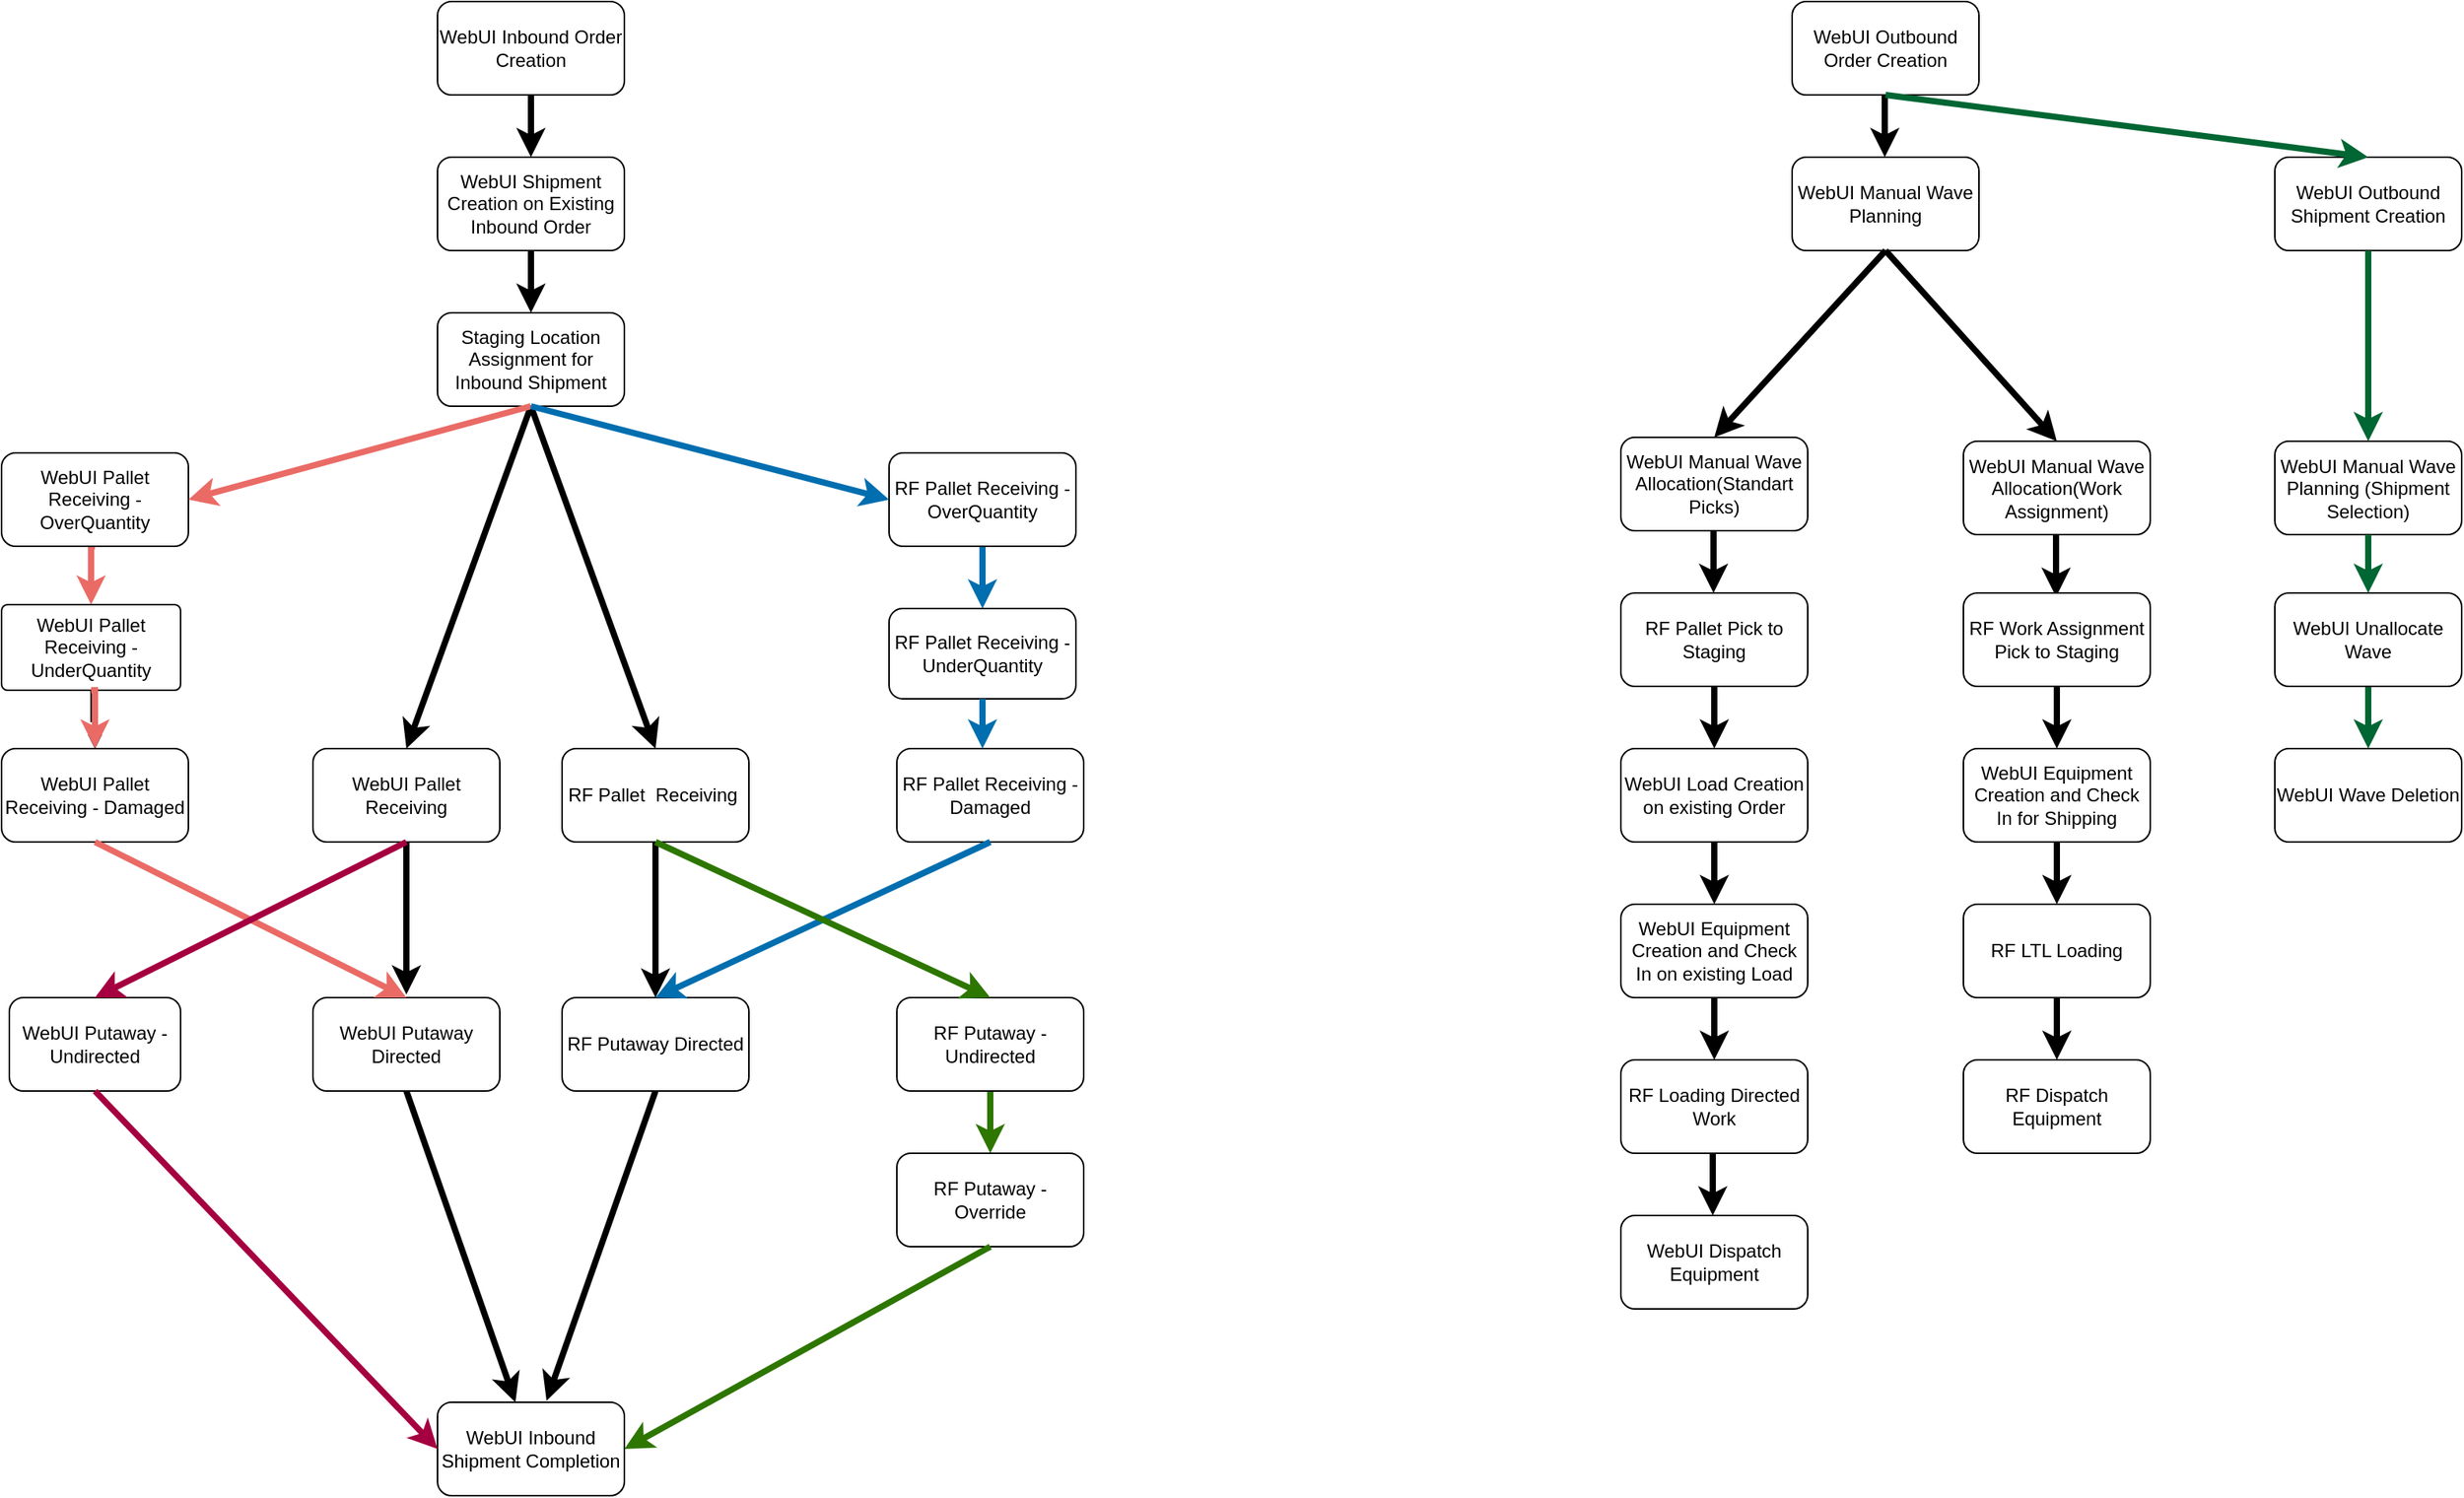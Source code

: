 <mxfile version="12.4.2" type="github" pages="1">
  <diagram id="IdHqrWxbUIfQEn7d7Ye1" name="Page-1">
    <mxGraphModel dx="2258" dy="1848" grid="1" gridSize="10" guides="1" tooltips="1" connect="1" arrows="1" fold="1" page="1" pageScale="1" pageWidth="850" pageHeight="1100" math="0" shadow="0">
      <root>
        <mxCell id="0"/>
        <mxCell id="1" parent="0"/>
        <mxCell id="5MoI0cr_Pmq36j2Hyj8P-24" style="edgeStyle=orthogonalEdgeStyle;rounded=0;orthogonalLoop=1;jettySize=auto;html=1;exitX=0.5;exitY=1;exitDx=0;exitDy=0;entryX=0.5;entryY=0;entryDx=0;entryDy=0;strokeWidth=4;" parent="1" source="5MoI0cr_Pmq36j2Hyj8P-7" target="5MoI0cr_Pmq36j2Hyj8P-15" edge="1">
          <mxGeometry relative="1" as="geometry"/>
        </mxCell>
        <UserObject label="WebUI Shipment Creation on Existing Inbound Order" link="https://jira.int.kn/browse/TCL-3" id="5MoI0cr_Pmq36j2Hyj8P-7">
          <mxCell style="rounded=1;whiteSpace=wrap;html=1;" parent="1" vertex="1">
            <mxGeometry x="200" y="-20" width="120" height="60" as="geometry"/>
          </mxCell>
        </UserObject>
        <UserObject label="WebUI Inbound Order Creation" TCL-2="https://jira.int.kn/browse/TCL-2" link="https://jira.int.kn/browse/TCL-2" id="5MoI0cr_Pmq36j2Hyj8P-8">
          <mxCell style="rounded=1;whiteSpace=wrap;html=1;" parent="1" vertex="1">
            <mxGeometry x="200" y="-120" width="120" height="60" as="geometry"/>
          </mxCell>
        </UserObject>
        <UserObject label="WebUI Putaway Directed" link="https://jira.int.kn/browse/TCL-6" id="5MoI0cr_Pmq36j2Hyj8P-9">
          <mxCell style="rounded=1;whiteSpace=wrap;html=1;" parent="1" vertex="1">
            <mxGeometry x="120" y="520" width="120" height="60" as="geometry"/>
          </mxCell>
        </UserObject>
        <UserObject label="" id="b5oXsS9dEN0uz_ecKiTf-13">
          <mxCell style="edgeStyle=orthogonalEdgeStyle;rounded=0;orthogonalLoop=1;jettySize=auto;html=1;strokeColor=#EA6B66;strokeWidth=4;exitX=0.5;exitY=1;exitDx=0;exitDy=0;entryX=0.5;entryY=0;entryDx=0;entryDy=0;" parent="1" source="5MoI0cr_Pmq36j2Hyj8P-10" target="5MoI0cr_Pmq36j2Hyj8P-14" edge="1">
            <mxGeometry relative="1" as="geometry">
              <mxPoint x="-20" y="248" as="sourcePoint"/>
            </mxGeometry>
          </mxCell>
        </UserObject>
        <UserObject label="WebUI Pallet Receiving - OverQuantity" link="https://jira.int.kn/browse/TCL-23" id="5MoI0cr_Pmq36j2Hyj8P-10">
          <mxCell style="rounded=1;whiteSpace=wrap;html=1;" parent="1" vertex="1">
            <mxGeometry x="-80" y="170" width="120" height="60" as="geometry"/>
          </mxCell>
        </UserObject>
        <mxCell id="Iz1dChFP7ovaoLHMWtyD-4" value="" style="edgeStyle=orthogonalEdgeStyle;rounded=0;orthogonalLoop=1;jettySize=auto;html=1;" parent="1" source="5MoI0cr_Pmq36j2Hyj8P-14" target="b5oXsS9dEN0uz_ecKiTf-2" edge="1">
          <mxGeometry relative="1" as="geometry"/>
        </mxCell>
        <mxCell id="Iz1dChFP7ovaoLHMWtyD-6" value="" style="edgeStyle=orthogonalEdgeStyle;rounded=0;orthogonalLoop=1;jettySize=auto;html=1;" parent="1" source="5MoI0cr_Pmq36j2Hyj8P-14" target="b5oXsS9dEN0uz_ecKiTf-2" edge="1">
          <mxGeometry relative="1" as="geometry"/>
        </mxCell>
        <UserObject label="WebUI Pallet Receiving - UnderQuantity" link="https://jira.int.kn/browse/TCL-24" id="5MoI0cr_Pmq36j2Hyj8P-14">
          <mxCell style="rounded=1;whiteSpace=wrap;html=1;arcSize=7;" parent="1" vertex="1">
            <mxGeometry x="-80" y="267.5" width="115" height="55" as="geometry"/>
          </mxCell>
        </UserObject>
        <UserObject label="WebUI Putaway - Undirected" link="https://jira.int.kn/browse/TCL-22" id="-GqcWbF1u7SNhX_tUYZw-3">
          <mxCell style="rounded=1;whiteSpace=wrap;html=1;" parent="1" vertex="1">
            <mxGeometry x="-75" y="520" width="110" height="60" as="geometry"/>
          </mxCell>
        </UserObject>
        <UserObject label="Staging Location Assignment for Inbound Shipment" link="https://jira.int.kn/browse/TCL-20" id="5MoI0cr_Pmq36j2Hyj8P-15">
          <mxCell style="rounded=1;whiteSpace=wrap;html=1;" parent="1" vertex="1">
            <mxGeometry x="200" y="80" width="120" height="60" as="geometry"/>
          </mxCell>
        </UserObject>
        <UserObject label="WebUI Pallet Receiving" link="https://jira.int.kn/browse/TCL-7" id="5MoI0cr_Pmq36j2Hyj8P-16">
          <mxCell style="rounded=1;whiteSpace=wrap;html=1;" parent="1" vertex="1">
            <mxGeometry x="120" y="360" width="120" height="60" as="geometry"/>
          </mxCell>
        </UserObject>
        <UserObject label="WebUI Inbound Shipment Completion" link="https://jira.int.kn/browse/TCL-14" id="5MoI0cr_Pmq36j2Hyj8P-21">
          <mxCell style="rounded=1;whiteSpace=wrap;html=1;" parent="1" vertex="1">
            <mxGeometry x="200" y="780" width="120" height="60" as="geometry"/>
          </mxCell>
        </UserObject>
        <UserObject label="RF Pallet&amp;nbsp; Receiving&amp;nbsp;" link="https://jira.int.kn/browse/TCL-10" id="b5oXsS9dEN0uz_ecKiTf-1">
          <mxCell style="rounded=1;whiteSpace=wrap;html=1;" parent="1" vertex="1">
            <mxGeometry x="280" y="360" width="120" height="60" as="geometry"/>
          </mxCell>
        </UserObject>
        <UserObject label="" id="b5oXsS9dEN0uz_ecKiTf-14">
          <mxCell style="edgeStyle=orthogonalEdgeStyle;rounded=0;orthogonalLoop=1;jettySize=auto;html=1;strokeColor=#EA6B66;strokeWidth=4;entryX=0.5;entryY=0;entryDx=0;entryDy=0;exitX=0.5;exitY=1;exitDx=0;exitDy=0;" parent="1" source="5MoI0cr_Pmq36j2Hyj8P-14" target="b5oXsS9dEN0uz_ecKiTf-2" edge="1">
            <mxGeometry relative="1" as="geometry">
              <mxPoint x="-20" y="345" as="sourcePoint"/>
              <mxPoint x="-20" y="350" as="targetPoint"/>
              <Array as="points">
                <mxPoint x="-20" y="323"/>
              </Array>
            </mxGeometry>
          </mxCell>
        </UserObject>
        <UserObject label="WebUI Pallet Receiving - Damaged" link="https://jira.int.kn/browse/TCL-33" id="b5oXsS9dEN0uz_ecKiTf-2">
          <mxCell style="rounded=1;whiteSpace=wrap;html=1;" parent="1" vertex="1">
            <mxGeometry x="-80" y="360" width="120" height="60" as="geometry"/>
          </mxCell>
        </UserObject>
        <UserObject label="" link="https://jira.int.kn/browse/TCL-4" id="b5oXsS9dEN0uz_ecKiTf-3">
          <mxCell style="endArrow=classic;html=1;exitX=0.5;exitY=1;exitDx=0;exitDy=0;entryX=0.5;entryY=0;entryDx=0;entryDy=0;strokeWidth=4;" parent="1" source="5MoI0cr_Pmq36j2Hyj8P-15" target="5MoI0cr_Pmq36j2Hyj8P-16" edge="1">
            <mxGeometry width="50" height="50" relative="1" as="geometry">
              <mxPoint x="-160" y="590" as="sourcePoint"/>
              <mxPoint x="-110" y="540" as="targetPoint"/>
            </mxGeometry>
          </mxCell>
        </UserObject>
        <UserObject label="" link="https://jira.int.kn/browse/TCL-21" id="b5oXsS9dEN0uz_ecKiTf-4">
          <mxCell style="endArrow=classic;html=1;entryX=0.5;entryY=0;entryDx=0;entryDy=0;strokeWidth=4;exitX=0.5;exitY=1;exitDx=0;exitDy=0;" parent="1" source="5MoI0cr_Pmq36j2Hyj8P-15" target="b5oXsS9dEN0uz_ecKiTf-1" edge="1">
            <mxGeometry width="50" height="50" relative="1" as="geometry">
              <mxPoint x="290" y="140" as="sourcePoint"/>
              <mxPoint x="-110" y="540" as="targetPoint"/>
            </mxGeometry>
          </mxCell>
        </UserObject>
        <UserObject label="" link="https://jira.int.kn/browse/TCL-30" id="b5oXsS9dEN0uz_ecKiTf-10">
          <mxCell style="endArrow=classic;html=1;fillColor=#fa6800;strokeColor=#EA6B66;rounded=0;strokeWidth=4;exitX=0.5;exitY=1;exitDx=0;exitDy=0;entryX=1;entryY=0.5;entryDx=0;entryDy=0;" parent="1" source="5MoI0cr_Pmq36j2Hyj8P-15" target="5MoI0cr_Pmq36j2Hyj8P-10" edge="1">
            <mxGeometry width="50" height="50" relative="1" as="geometry">
              <mxPoint x="80" y="270" as="sourcePoint"/>
              <mxPoint x="50" y="350" as="targetPoint"/>
            </mxGeometry>
          </mxCell>
        </UserObject>
        <UserObject label="" link="https://jira.int.kn/browse/TCL-12" id="b5oXsS9dEN0uz_ecKiTf-15">
          <mxCell style="edgeStyle=orthogonalEdgeStyle;rounded=0;orthogonalLoop=1;jettySize=auto;html=1;strokeColor=#006EAF;strokeWidth=4;fillColor=#1ba1e2;" parent="1" source="b5oXsS9dEN0uz_ecKiTf-16" edge="1">
            <mxGeometry relative="1" as="geometry">
              <mxPoint x="550" y="270" as="targetPoint"/>
            </mxGeometry>
          </mxCell>
        </UserObject>
        <UserObject label="RF Pallet Receiving - OverQuantity" link="https://jira.int.kn/browse/TCL-15" id="b5oXsS9dEN0uz_ecKiTf-16">
          <mxCell style="rounded=1;whiteSpace=wrap;html=1;" parent="1" vertex="1">
            <mxGeometry x="490" y="170" width="120" height="60" as="geometry"/>
          </mxCell>
        </UserObject>
        <UserObject label="RF Pallet Receiving - UnderQuantity" link="https://jira.int.kn/browse/TCL-37" id="b5oXsS9dEN0uz_ecKiTf-17">
          <mxCell style="rounded=1;whiteSpace=wrap;html=1;" parent="1" vertex="1">
            <mxGeometry x="490" y="270" width="120" height="58" as="geometry"/>
          </mxCell>
        </UserObject>
        <UserObject label="RF Pallet Receiving - Damaged" link="https://jira.int.kn/browse/TCL-12" id="b5oXsS9dEN0uz_ecKiTf-19">
          <mxCell style="rounded=1;whiteSpace=wrap;html=1;" parent="1" vertex="1">
            <mxGeometry x="495" y="360" width="120" height="60" as="geometry"/>
          </mxCell>
        </UserObject>
        <UserObject label="RF Putaway Directed" link="https://jira.int.kn/browse/TCL-11" id="b5oXsS9dEN0uz_ecKiTf-25">
          <mxCell style="rounded=1;whiteSpace=wrap;html=1;" parent="1" vertex="1">
            <mxGeometry x="280" y="520" width="120" height="60" as="geometry"/>
          </mxCell>
        </UserObject>
        <UserObject label="" id="EswywsCH6MP6w3gY_hoO-1">
          <mxCell style="edgeStyle=orthogonalEdgeStyle;rounded=0;orthogonalLoop=1;jettySize=auto;html=1;strokeWidth=4;strokeColor=#2D7600;fillColor=#60a917;" parent="1" source="b5oXsS9dEN0uz_ecKiTf-36" target="b5oXsS9dEN0uz_ecKiTf-37" edge="1">
            <mxGeometry relative="1" as="geometry"/>
          </mxCell>
        </UserObject>
        <mxCell id="b5oXsS9dEN0uz_ecKiTf-36" value="RF Putaway - Undirected" style="rounded=1;whiteSpace=wrap;html=1;" parent="1" vertex="1">
          <mxGeometry x="495" y="520" width="120" height="60" as="geometry"/>
        </mxCell>
        <UserObject label="RF Putaway - Override" link="https://jira.int.kn/browse/TCL-13" id="b5oXsS9dEN0uz_ecKiTf-37">
          <mxCell style="rounded=1;whiteSpace=wrap;html=1;" parent="1" vertex="1">
            <mxGeometry x="495" y="620" width="120" height="60" as="geometry"/>
          </mxCell>
        </UserObject>
        <UserObject label="" id="b5oXsS9dEN0uz_ecKiTf-42">
          <mxCell style="endArrow=classic;html=1;strokeColor=#2D7600;strokeWidth=4;exitX=0.5;exitY=1;exitDx=0;exitDy=0;entryX=1;entryY=0.5;entryDx=0;entryDy=0;fillColor=#60a917;" parent="1" source="b5oXsS9dEN0uz_ecKiTf-37" target="5MoI0cr_Pmq36j2Hyj8P-21" edge="1">
            <mxGeometry width="50" height="50" relative="1" as="geometry">
              <mxPoint x="-50" y="890" as="sourcePoint"/>
              <mxPoint x="340" y="970" as="targetPoint"/>
            </mxGeometry>
          </mxCell>
        </UserObject>
        <UserObject label="" id="b5oXsS9dEN0uz_ecKiTf-47">
          <mxCell style="endArrow=classic;html=1;strokeColor=#A50040;strokeWidth=4;entryX=0;entryY=0.5;entryDx=0;entryDy=0;fillColor=#d80073;exitX=0.5;exitY=1;exitDx=0;exitDy=0;" parent="1" source="-GqcWbF1u7SNhX_tUYZw-3" target="5MoI0cr_Pmq36j2Hyj8P-21" edge="1">
            <mxGeometry width="50" height="50" relative="1" as="geometry">
              <mxPoint x="-10" y="570" as="sourcePoint"/>
              <mxPoint x="-30" y="840" as="targetPoint"/>
            </mxGeometry>
          </mxCell>
        </UserObject>
        <UserObject label="" link="https://jira.int.kn/browse/TCL-34" id="b5oXsS9dEN0uz_ecKiTf-51">
          <mxCell style="endArrow=classic;html=1;strokeColor=#006EAF;strokeWidth=4;exitX=0.5;exitY=1;exitDx=0;exitDy=0;entryX=0;entryY=0.5;entryDx=0;entryDy=0;fillColor=#1ba1e2;" parent="1" source="5MoI0cr_Pmq36j2Hyj8P-15" target="b5oXsS9dEN0uz_ecKiTf-16" edge="1">
            <mxGeometry width="50" height="50" relative="1" as="geometry">
              <mxPoint x="430" y="312.381" as="sourcePoint"/>
              <mxPoint x="480" y="210" as="targetPoint"/>
              <Array as="points"/>
            </mxGeometry>
          </mxCell>
        </UserObject>
        <UserObject label="" id="JYQMNiyWjS848OFwvH5i-19">
          <mxCell style="endArrow=classic;html=1;exitX=0.5;exitY=1;exitDx=0;exitDy=0;strokeWidth=4;entryX=0.417;entryY=0;entryDx=0;entryDy=0;entryPerimeter=0;" parent="1" source="5MoI0cr_Pmq36j2Hyj8P-9" target="5MoI0cr_Pmq36j2Hyj8P-21" edge="1">
            <mxGeometry width="50" height="50" relative="1" as="geometry">
              <mxPoint x="180" y="837.5" as="sourcePoint"/>
              <mxPoint x="260" y="780" as="targetPoint"/>
            </mxGeometry>
          </mxCell>
        </UserObject>
        <UserObject label="" id="JYQMNiyWjS848OFwvH5i-20">
          <mxCell style="endArrow=classic;html=1;exitX=0.5;exitY=1;exitDx=0;exitDy=0;strokeWidth=4;" parent="1" source="b5oXsS9dEN0uz_ecKiTf-25" edge="1">
            <mxGeometry width="50" height="50" relative="1" as="geometry">
              <mxPoint x="340" y="837.5" as="sourcePoint"/>
              <mxPoint x="270" y="779" as="targetPoint"/>
              <Array as="points"/>
            </mxGeometry>
          </mxCell>
        </UserObject>
        <UserObject label="" id="7n2FkQC8mooo1PTAr7fR-5">
          <mxCell style="endArrow=classic;html=1;strokeWidth=4;exitX=0.5;exitY=1;exitDx=0;exitDy=0;" parent="1" source="5MoI0cr_Pmq36j2Hyj8P-16" edge="1">
            <mxGeometry width="50" height="50" relative="1" as="geometry">
              <mxPoint x="-20" y="430" as="sourcePoint"/>
              <mxPoint x="180" y="518" as="targetPoint"/>
              <Array as="points"/>
            </mxGeometry>
          </mxCell>
        </UserObject>
        <UserObject label="" id="7n2FkQC8mooo1PTAr7fR-8">
          <mxCell style="endArrow=classic;html=1;strokeWidth=4;" parent="1" edge="1">
            <mxGeometry width="50" height="50" relative="1" as="geometry">
              <mxPoint x="340" y="420" as="sourcePoint"/>
              <mxPoint x="340" y="520" as="targetPoint"/>
            </mxGeometry>
          </mxCell>
        </UserObject>
        <UserObject label="" id="-GqcWbF1u7SNhX_tUYZw-5">
          <mxCell style="endArrow=classic;html=1;strokeColor=#EA6B66;strokeWidth=4;entryX=0.5;entryY=0;entryDx=0;entryDy=0;exitX=0.5;exitY=1;exitDx=0;exitDy=0;" parent="1" source="b5oXsS9dEN0uz_ecKiTf-2" target="5MoI0cr_Pmq36j2Hyj8P-9" edge="1">
            <mxGeometry width="50" height="50" relative="1" as="geometry">
              <mxPoint x="-20" y="430" as="sourcePoint"/>
              <mxPoint x="-30" y="860" as="targetPoint"/>
            </mxGeometry>
          </mxCell>
        </UserObject>
        <UserObject label="" id="-GqcWbF1u7SNhX_tUYZw-12">
          <mxCell style="endArrow=classic;html=1;strokeColor=#006EAF;strokeWidth=4;entryX=0.5;entryY=0;entryDx=0;entryDy=0;exitX=0.5;exitY=1;exitDx=0;exitDy=0;" parent="1" source="b5oXsS9dEN0uz_ecKiTf-19" target="b5oXsS9dEN0uz_ecKiTf-25" edge="1">
            <mxGeometry width="50" height="50" relative="1" as="geometry">
              <mxPoint x="550" y="490" as="sourcePoint"/>
              <mxPoint x="470" y="490" as="targetPoint"/>
            </mxGeometry>
          </mxCell>
        </UserObject>
        <UserObject label="" id="-GqcWbF1u7SNhX_tUYZw-16">
          <mxCell style="endArrow=classic;html=1;strokeColor=#A50040;strokeWidth=4;exitX=0.5;exitY=1;exitDx=0;exitDy=0;entryX=0.5;entryY=0;entryDx=0;entryDy=0;" parent="1" source="5MoI0cr_Pmq36j2Hyj8P-16" target="-GqcWbF1u7SNhX_tUYZw-3" edge="1">
            <mxGeometry width="50" height="50" relative="1" as="geometry">
              <mxPoint x="-80" y="910" as="sourcePoint"/>
              <mxPoint x="-30" y="860" as="targetPoint"/>
            </mxGeometry>
          </mxCell>
        </UserObject>
        <mxCell id="-GqcWbF1u7SNhX_tUYZw-18" value="" style="endArrow=classic;html=1;strokeColor=#2D7600;strokeWidth=4;exitX=0.5;exitY=1;exitDx=0;exitDy=0;entryX=0.5;entryY=0;entryDx=0;entryDy=0;" parent="1" source="b5oXsS9dEN0uz_ecKiTf-1" target="b5oXsS9dEN0uz_ecKiTf-36" edge="1">
          <mxGeometry width="50" height="50" relative="1" as="geometry">
            <mxPoint x="-80" y="910" as="sourcePoint"/>
            <mxPoint x="-30" y="860" as="targetPoint"/>
          </mxGeometry>
        </mxCell>
        <UserObject label="" id="Iz1dChFP7ovaoLHMWtyD-3">
          <mxCell style="edgeStyle=orthogonalEdgeStyle;rounded=0;orthogonalLoop=1;jettySize=auto;html=1;strokeColor=#006EAF;strokeWidth=4;fillColor=#1ba1e2;exitX=0.5;exitY=1;exitDx=0;exitDy=0;" parent="1" source="b5oXsS9dEN0uz_ecKiTf-17" edge="1">
            <mxGeometry relative="1" as="geometry">
              <mxPoint x="550" y="340" as="sourcePoint"/>
              <mxPoint x="550" y="360" as="targetPoint"/>
            </mxGeometry>
          </mxCell>
        </UserObject>
        <mxCell id="Iz1dChFP7ovaoLHMWtyD-11" style="edgeStyle=orthogonalEdgeStyle;rounded=0;orthogonalLoop=1;jettySize=auto;html=1;exitX=0.5;exitY=1;exitDx=0;exitDy=0;entryX=0.5;entryY=0;entryDx=0;entryDy=0;strokeWidth=4;" parent="1" source="5MoI0cr_Pmq36j2Hyj8P-8" target="5MoI0cr_Pmq36j2Hyj8P-7" edge="1">
          <mxGeometry relative="1" as="geometry">
            <mxPoint x="280" y="-50" as="sourcePoint"/>
            <mxPoint x="280" y="-10" as="targetPoint"/>
          </mxGeometry>
        </mxCell>
        <UserObject label="WebUI Outbound Order Creation" link="https://jira.int.kn/browse/TCL-16" id="925g83_7qzpylMa0TW13-2">
          <mxCell style="rounded=1;whiteSpace=wrap;html=1;" parent="1" vertex="1">
            <mxGeometry x="1070" y="-120" width="120" height="60" as="geometry"/>
          </mxCell>
        </UserObject>
        <mxCell id="925g83_7qzpylMa0TW13-3" style="edgeStyle=orthogonalEdgeStyle;rounded=0;orthogonalLoop=1;jettySize=auto;html=1;exitX=0.5;exitY=1;exitDx=0;exitDy=0;entryX=0.5;entryY=0;entryDx=0;entryDy=0;strokeWidth=4;" parent="1" edge="1">
          <mxGeometry relative="1" as="geometry">
            <mxPoint x="1129.5" y="-60" as="sourcePoint"/>
            <mxPoint x="1129.5" y="-20" as="targetPoint"/>
            <Array as="points">
              <mxPoint x="1129.5" y="-40"/>
              <mxPoint x="1129.5" y="-40"/>
            </Array>
          </mxGeometry>
        </mxCell>
        <UserObject label="WebUI Outbound Shipment Creation" link="https://jira.int.kn/browse/TCL-26" id="925g83_7qzpylMa0TW13-4">
          <mxCell style="rounded=1;whiteSpace=wrap;html=1;" parent="1" vertex="1">
            <mxGeometry x="1380" y="-20" width="120" height="60" as="geometry"/>
          </mxCell>
        </UserObject>
        <UserObject label="WebUI Manual Wave Planning" link="https://jira.int.kn/browse/TCL-27" id="925g83_7qzpylMa0TW13-6">
          <mxCell style="rounded=1;whiteSpace=wrap;html=1;" parent="1" vertex="1">
            <mxGeometry x="1070" y="-20" width="120" height="60" as="geometry"/>
          </mxCell>
        </UserObject>
        <UserObject label="WebUI Manual Wave Allocation(Standart Picks)" link="https://jira.int.kn/browse/TCL-32" id="925g83_7qzpylMa0TW13-7">
          <mxCell style="rounded=1;whiteSpace=wrap;html=1;" parent="1" vertex="1">
            <mxGeometry x="960" y="160" width="120" height="60" as="geometry"/>
          </mxCell>
        </UserObject>
        <UserObject label="&lt;span style=&quot;white-space: normal&quot;&gt;WebUI Manual Wave Allocation(Work Assignment)&lt;/span&gt;" link="https://jira.int.kn/browse/TCL-35" id="925g83_7qzpylMa0TW13-8">
          <mxCell style="rounded=1;whiteSpace=wrap;html=1;" parent="1" vertex="1">
            <mxGeometry x="1180" y="162.5" width="120" height="60" as="geometry"/>
          </mxCell>
        </UserObject>
        <mxCell id="925g83_7qzpylMa0TW13-9" value="" style="endArrow=classic;html=1;exitX=0.5;exitY=1;exitDx=0;exitDy=0;entryX=0.5;entryY=0;entryDx=0;entryDy=0;strokeWidth=4;rounded=0;" parent="1" source="925g83_7qzpylMa0TW13-6" target="925g83_7qzpylMa0TW13-7" edge="1">
          <mxGeometry width="50" height="50" relative="1" as="geometry">
            <mxPoint x="920" y="332.5" as="sourcePoint"/>
            <mxPoint x="970" y="282.5" as="targetPoint"/>
          </mxGeometry>
        </mxCell>
        <mxCell id="925g83_7qzpylMa0TW13-10" value="" style="endArrow=classic;html=1;exitX=0.5;exitY=1;exitDx=0;exitDy=0;entryX=0.5;entryY=0;entryDx=0;entryDy=0;strokeWidth=4;rounded=0;" parent="1" source="925g83_7qzpylMa0TW13-6" target="925g83_7qzpylMa0TW13-8" edge="1">
          <mxGeometry width="50" height="50" relative="1" as="geometry">
            <mxPoint x="890" y="110" as="sourcePoint"/>
            <mxPoint x="940" y="60" as="targetPoint"/>
          </mxGeometry>
        </mxCell>
        <mxCell id="925g83_7qzpylMa0TW13-12" style="edgeStyle=orthogonalEdgeStyle;rounded=0;orthogonalLoop=1;jettySize=auto;html=1;exitX=0.5;exitY=1;exitDx=0;exitDy=0;entryX=0.5;entryY=0;entryDx=0;entryDy=0;strokeWidth=4;" parent="1" edge="1">
          <mxGeometry relative="1" as="geometry">
            <mxPoint x="1019.5" y="220" as="sourcePoint"/>
            <mxPoint x="1019.5" y="260" as="targetPoint"/>
            <Array as="points">
              <mxPoint x="1019" y="240"/>
              <mxPoint x="1019" y="240"/>
            </Array>
          </mxGeometry>
        </mxCell>
        <mxCell id="925g83_7qzpylMa0TW13-13" style="edgeStyle=orthogonalEdgeStyle;rounded=0;orthogonalLoop=1;jettySize=auto;html=1;exitX=0.5;exitY=1;exitDx=0;exitDy=0;entryX=0.5;entryY=0;entryDx=0;entryDy=0;strokeWidth=4;" parent="1" edge="1">
          <mxGeometry relative="1" as="geometry">
            <mxPoint x="1239.5" y="222.5" as="sourcePoint"/>
            <mxPoint x="1239.5" y="262.5" as="targetPoint"/>
            <Array as="points">
              <mxPoint x="1239" y="242.5"/>
              <mxPoint x="1239" y="242.5"/>
            </Array>
          </mxGeometry>
        </mxCell>
        <UserObject label="WebUI Load Creation on existing Order" link="https://jira.int.kn/browse/TCL-41" id="925g83_7qzpylMa0TW13-14">
          <mxCell style="rounded=1;whiteSpace=wrap;html=1;" parent="1" vertex="1">
            <mxGeometry x="960" y="360" width="120" height="60" as="geometry"/>
          </mxCell>
        </UserObject>
        <UserObject label="WebUI Dispatch Equipment" link="https://jira.int.kn/browse/TCL-46" id="925g83_7qzpylMa0TW13-15">
          <mxCell style="rounded=1;whiteSpace=wrap;html=1;" parent="1" vertex="1">
            <mxGeometry x="960" y="660" width="120" height="60" as="geometry"/>
          </mxCell>
        </UserObject>
        <UserObject label="WebUI Equipment Creation and Check In on existing Load" link="https://jira.int.kn/browse/TCL-42" id="925g83_7qzpylMa0TW13-16">
          <mxCell style="rounded=1;whiteSpace=wrap;html=1;" parent="1" vertex="1">
            <mxGeometry x="960" y="460" width="120" height="60" as="geometry"/>
          </mxCell>
        </UserObject>
        <UserObject label="RF Pallet Pick to Staging" link="https://jira.int.kn/browse/TCL-39" id="925g83_7qzpylMa0TW13-17">
          <mxCell style="rounded=1;whiteSpace=wrap;html=1;" parent="1" vertex="1">
            <mxGeometry x="960" y="260" width="120" height="60" as="geometry"/>
          </mxCell>
        </UserObject>
        <UserObject label="RF Loading Directed Work" link="https://jira.int.kn/browse/TCL-44" id="925g83_7qzpylMa0TW13-18">
          <mxCell style="rounded=1;whiteSpace=wrap;html=1;" parent="1" vertex="1">
            <mxGeometry x="960" y="560" width="120" height="60" as="geometry"/>
          </mxCell>
        </UserObject>
        <mxCell id="925g83_7qzpylMa0TW13-20" style="edgeStyle=orthogonalEdgeStyle;rounded=0;orthogonalLoop=1;jettySize=auto;html=1;exitX=0.5;exitY=1;exitDx=0;exitDy=0;entryX=0.5;entryY=0;entryDx=0;entryDy=0;strokeWidth=4;" parent="1" edge="1">
          <mxGeometry relative="1" as="geometry">
            <mxPoint x="1020" y="320" as="sourcePoint"/>
            <mxPoint x="1020" y="360" as="targetPoint"/>
            <Array as="points">
              <mxPoint x="1019.5" y="340"/>
              <mxPoint x="1019.5" y="340"/>
            </Array>
          </mxGeometry>
        </mxCell>
        <mxCell id="925g83_7qzpylMa0TW13-21" style="edgeStyle=orthogonalEdgeStyle;rounded=0;orthogonalLoop=1;jettySize=auto;html=1;exitX=0.5;exitY=1;exitDx=0;exitDy=0;entryX=0.5;entryY=0;entryDx=0;entryDy=0;strokeWidth=4;" parent="1" edge="1">
          <mxGeometry relative="1" as="geometry">
            <mxPoint x="1020" y="420" as="sourcePoint"/>
            <mxPoint x="1020" y="460" as="targetPoint"/>
            <Array as="points">
              <mxPoint x="1019.5" y="440"/>
              <mxPoint x="1019.5" y="440"/>
            </Array>
          </mxGeometry>
        </mxCell>
        <mxCell id="925g83_7qzpylMa0TW13-22" style="edgeStyle=orthogonalEdgeStyle;rounded=0;orthogonalLoop=1;jettySize=auto;html=1;exitX=0.5;exitY=1;exitDx=0;exitDy=0;entryX=0.5;entryY=0;entryDx=0;entryDy=0;strokeWidth=4;" parent="1" edge="1">
          <mxGeometry relative="1" as="geometry">
            <mxPoint x="1020" y="520" as="sourcePoint"/>
            <mxPoint x="1020" y="560" as="targetPoint"/>
            <Array as="points">
              <mxPoint x="1019.5" y="540"/>
              <mxPoint x="1019.5" y="540"/>
            </Array>
          </mxGeometry>
        </mxCell>
        <mxCell id="925g83_7qzpylMa0TW13-23" style="edgeStyle=orthogonalEdgeStyle;rounded=0;orthogonalLoop=1;jettySize=auto;html=1;exitX=0.5;exitY=1;exitDx=0;exitDy=0;entryX=0.5;entryY=0;entryDx=0;entryDy=0;strokeWidth=4;" parent="1" edge="1">
          <mxGeometry relative="1" as="geometry">
            <mxPoint x="1019" y="620" as="sourcePoint"/>
            <mxPoint x="1019" y="660" as="targetPoint"/>
            <Array as="points">
              <mxPoint x="1019" y="630"/>
              <mxPoint x="1019" y="630"/>
            </Array>
          </mxGeometry>
        </mxCell>
        <UserObject label="WebUI Equipment Creation and Check In for Shipping" link="https://jira.int.kn/browse/TCL-43" id="925g83_7qzpylMa0TW13-24">
          <mxCell style="rounded=1;whiteSpace=wrap;html=1;" parent="1" vertex="1">
            <mxGeometry x="1180" y="360" width="120" height="60" as="geometry"/>
          </mxCell>
        </UserObject>
        <UserObject label="RF LTL Loading" link="https://jira.int.kn/browse/TCL-45" id="925g83_7qzpylMa0TW13-26">
          <mxCell style="rounded=1;whiteSpace=wrap;html=1;" parent="1" vertex="1">
            <mxGeometry x="1180" y="460" width="120" height="60" as="geometry"/>
          </mxCell>
        </UserObject>
        <UserObject label="RF Work Assignment Pick to Staging" link="https://jira.int.kn/browse/TCL-40" id="925g83_7qzpylMa0TW13-27">
          <mxCell style="rounded=1;whiteSpace=wrap;html=1;" parent="1" vertex="1">
            <mxGeometry x="1180" y="260" width="120" height="60" as="geometry"/>
          </mxCell>
        </UserObject>
        <UserObject label="RF Dispatch Equipment" link="https://jira.int.kn/browse/TCL-47" id="925g83_7qzpylMa0TW13-28">
          <mxCell style="rounded=1;whiteSpace=wrap;html=1;" parent="1" vertex="1">
            <mxGeometry x="1180" y="560" width="120" height="60" as="geometry"/>
          </mxCell>
        </UserObject>
        <mxCell id="925g83_7qzpylMa0TW13-29" style="edgeStyle=orthogonalEdgeStyle;rounded=0;orthogonalLoop=1;jettySize=auto;html=1;exitX=0.5;exitY=1;exitDx=0;exitDy=0;entryX=0.5;entryY=0;entryDx=0;entryDy=0;strokeWidth=4;" parent="1" edge="1">
          <mxGeometry relative="1" as="geometry">
            <mxPoint x="1240" y="320" as="sourcePoint"/>
            <mxPoint x="1240" y="360" as="targetPoint"/>
            <Array as="points">
              <mxPoint x="1239.5" y="340"/>
              <mxPoint x="1239.5" y="340"/>
            </Array>
          </mxGeometry>
        </mxCell>
        <mxCell id="925g83_7qzpylMa0TW13-30" style="edgeStyle=orthogonalEdgeStyle;rounded=0;orthogonalLoop=1;jettySize=auto;html=1;exitX=0.5;exitY=1;exitDx=0;exitDy=0;entryX=0.5;entryY=0;entryDx=0;entryDy=0;strokeWidth=4;" parent="1" edge="1">
          <mxGeometry relative="1" as="geometry">
            <mxPoint x="1240" y="420" as="sourcePoint"/>
            <mxPoint x="1240" y="460" as="targetPoint"/>
            <Array as="points">
              <mxPoint x="1239.5" y="440"/>
              <mxPoint x="1239.5" y="440"/>
            </Array>
          </mxGeometry>
        </mxCell>
        <mxCell id="925g83_7qzpylMa0TW13-31" style="edgeStyle=orthogonalEdgeStyle;rounded=0;orthogonalLoop=1;jettySize=auto;html=1;exitX=0.5;exitY=1;exitDx=0;exitDy=0;entryX=0.5;entryY=0;entryDx=0;entryDy=0;strokeWidth=4;" parent="1" edge="1">
          <mxGeometry relative="1" as="geometry">
            <mxPoint x="1240" y="520" as="sourcePoint"/>
            <mxPoint x="1240" y="560" as="targetPoint"/>
            <Array as="points">
              <mxPoint x="1239.5" y="540"/>
              <mxPoint x="1239.5" y="540"/>
            </Array>
          </mxGeometry>
        </mxCell>
        <UserObject label="WebUI Manual Wave Planning (Shipment Selection)" link="https://jira.int.kn/browse/TCL-56" id="kV14PcuU3rZZSZppjWUR-1">
          <mxCell style="rounded=1;whiteSpace=wrap;html=1;" vertex="1" parent="1">
            <mxGeometry x="1380" y="162.5" width="120" height="60" as="geometry"/>
          </mxCell>
        </UserObject>
        <mxCell id="kV14PcuU3rZZSZppjWUR-8" value="" style="edgeStyle=orthogonalEdgeStyle;rounded=0;orthogonalLoop=1;jettySize=auto;html=1;strokeColor=#006633;strokeWidth=4;" edge="1" parent="1" source="kV14PcuU3rZZSZppjWUR-2" target="kV14PcuU3rZZSZppjWUR-3">
          <mxGeometry relative="1" as="geometry"/>
        </mxCell>
        <UserObject label="WebUI Unallocate Wave" link="https://jira.int.kn/browse/TCL-38" id="kV14PcuU3rZZSZppjWUR-2">
          <mxCell style="rounded=1;whiteSpace=wrap;html=1;" vertex="1" parent="1">
            <mxGeometry x="1380" y="260" width="120" height="60" as="geometry"/>
          </mxCell>
        </UserObject>
        <UserObject label="WebUI Wave Deletion" link="https://jira.int.kn/browse/TCL-31" id="kV14PcuU3rZZSZppjWUR-3">
          <mxCell style="rounded=1;whiteSpace=wrap;html=1;" vertex="1" parent="1">
            <mxGeometry x="1380" y="360" width="120" height="60" as="geometry"/>
          </mxCell>
        </UserObject>
        <mxCell id="kV14PcuU3rZZSZppjWUR-4" value="" style="endArrow=classic;html=1;entryX=0.5;entryY=0;entryDx=0;entryDy=0;strokeWidth=4;strokeColor=#006633;" edge="1" parent="1" target="925g83_7qzpylMa0TW13-4">
          <mxGeometry width="50" height="50" relative="1" as="geometry">
            <mxPoint x="1130" y="-60" as="sourcePoint"/>
            <mxPoint x="1340" y="-70" as="targetPoint"/>
          </mxGeometry>
        </mxCell>
        <mxCell id="kV14PcuU3rZZSZppjWUR-5" value="" style="endArrow=classic;html=1;exitX=0.5;exitY=1;exitDx=0;exitDy=0;entryX=0.5;entryY=0;entryDx=0;entryDy=0;strokeWidth=4;strokeColor=#006633;" edge="1" parent="1" source="925g83_7qzpylMa0TW13-4" target="kV14PcuU3rZZSZppjWUR-1">
          <mxGeometry width="50" height="50" relative="1" as="geometry">
            <mxPoint x="1430" y="560" as="sourcePoint"/>
            <mxPoint x="1360" y="140" as="targetPoint"/>
            <Array as="points"/>
          </mxGeometry>
        </mxCell>
        <mxCell id="kV14PcuU3rZZSZppjWUR-6" value="" style="endArrow=classic;html=1;exitX=0.5;exitY=1;exitDx=0;exitDy=0;strokeWidth=4;strokeColor=#006633;" edge="1" parent="1" source="kV14PcuU3rZZSZppjWUR-1" target="kV14PcuU3rZZSZppjWUR-2">
          <mxGeometry width="50" height="50" relative="1" as="geometry">
            <mxPoint x="1550" y="570" as="sourcePoint"/>
            <mxPoint x="1600" y="520" as="targetPoint"/>
          </mxGeometry>
        </mxCell>
      </root>
    </mxGraphModel>
  </diagram>
</mxfile>
